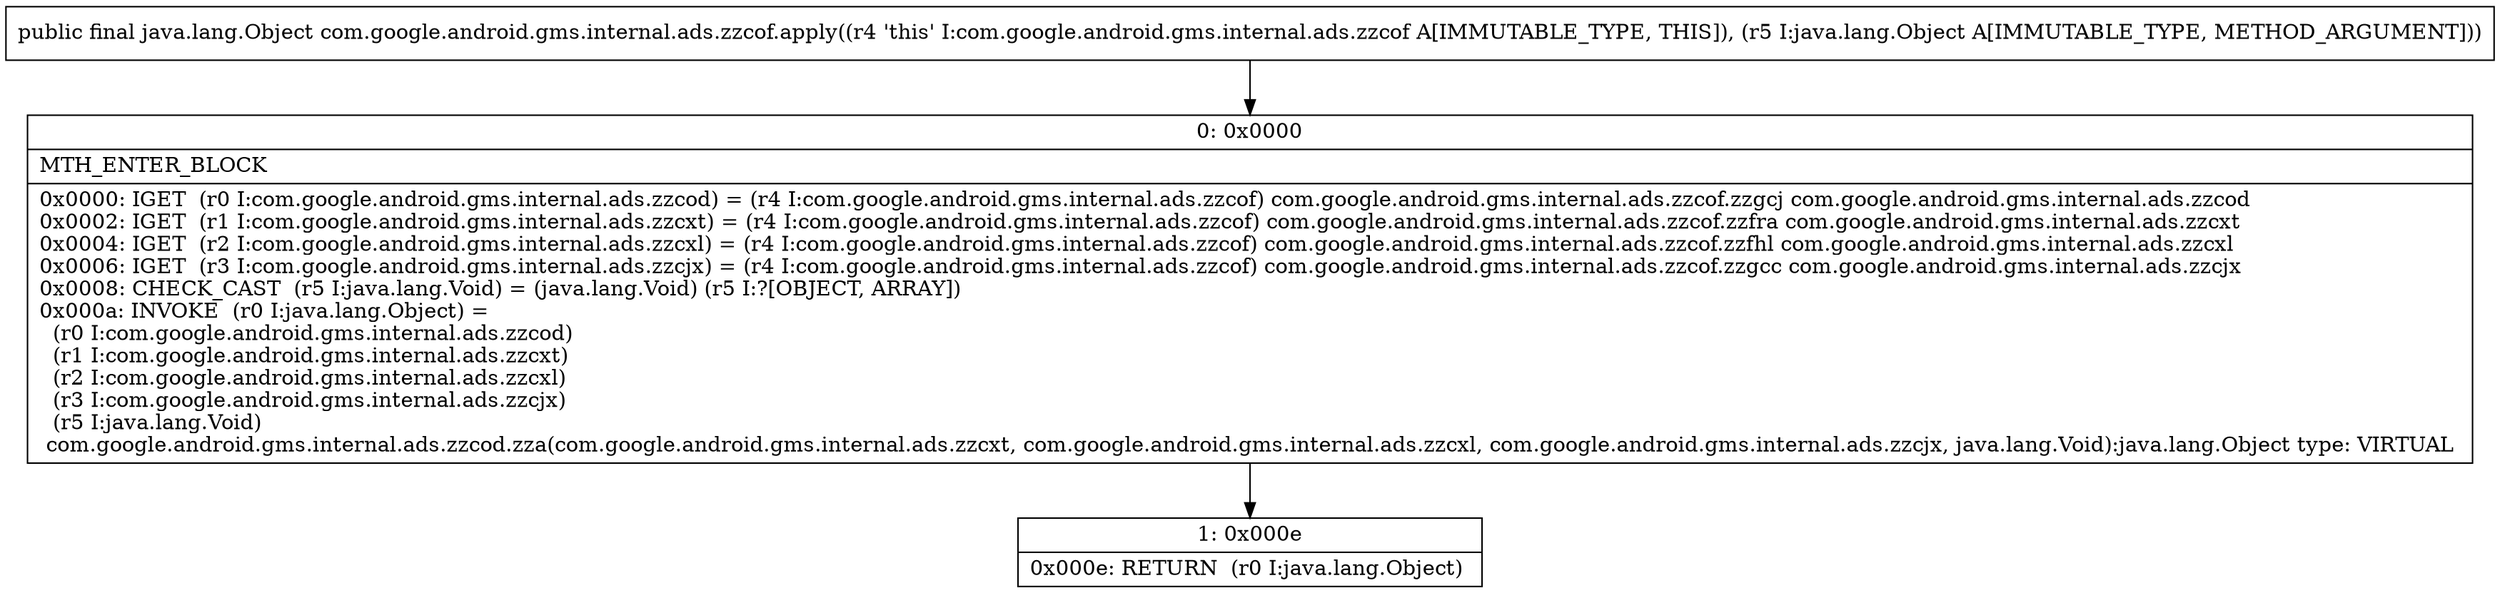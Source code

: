 digraph "CFG forcom.google.android.gms.internal.ads.zzcof.apply(Ljava\/lang\/Object;)Ljava\/lang\/Object;" {
Node_0 [shape=record,label="{0\:\ 0x0000|MTH_ENTER_BLOCK\l|0x0000: IGET  (r0 I:com.google.android.gms.internal.ads.zzcod) = (r4 I:com.google.android.gms.internal.ads.zzcof) com.google.android.gms.internal.ads.zzcof.zzgcj com.google.android.gms.internal.ads.zzcod \l0x0002: IGET  (r1 I:com.google.android.gms.internal.ads.zzcxt) = (r4 I:com.google.android.gms.internal.ads.zzcof) com.google.android.gms.internal.ads.zzcof.zzfra com.google.android.gms.internal.ads.zzcxt \l0x0004: IGET  (r2 I:com.google.android.gms.internal.ads.zzcxl) = (r4 I:com.google.android.gms.internal.ads.zzcof) com.google.android.gms.internal.ads.zzcof.zzfhl com.google.android.gms.internal.ads.zzcxl \l0x0006: IGET  (r3 I:com.google.android.gms.internal.ads.zzcjx) = (r4 I:com.google.android.gms.internal.ads.zzcof) com.google.android.gms.internal.ads.zzcof.zzgcc com.google.android.gms.internal.ads.zzcjx \l0x0008: CHECK_CAST  (r5 I:java.lang.Void) = (java.lang.Void) (r5 I:?[OBJECT, ARRAY]) \l0x000a: INVOKE  (r0 I:java.lang.Object) = \l  (r0 I:com.google.android.gms.internal.ads.zzcod)\l  (r1 I:com.google.android.gms.internal.ads.zzcxt)\l  (r2 I:com.google.android.gms.internal.ads.zzcxl)\l  (r3 I:com.google.android.gms.internal.ads.zzcjx)\l  (r5 I:java.lang.Void)\l com.google.android.gms.internal.ads.zzcod.zza(com.google.android.gms.internal.ads.zzcxt, com.google.android.gms.internal.ads.zzcxl, com.google.android.gms.internal.ads.zzcjx, java.lang.Void):java.lang.Object type: VIRTUAL \l}"];
Node_1 [shape=record,label="{1\:\ 0x000e|0x000e: RETURN  (r0 I:java.lang.Object) \l}"];
MethodNode[shape=record,label="{public final java.lang.Object com.google.android.gms.internal.ads.zzcof.apply((r4 'this' I:com.google.android.gms.internal.ads.zzcof A[IMMUTABLE_TYPE, THIS]), (r5 I:java.lang.Object A[IMMUTABLE_TYPE, METHOD_ARGUMENT])) }"];
MethodNode -> Node_0;
Node_0 -> Node_1;
}

